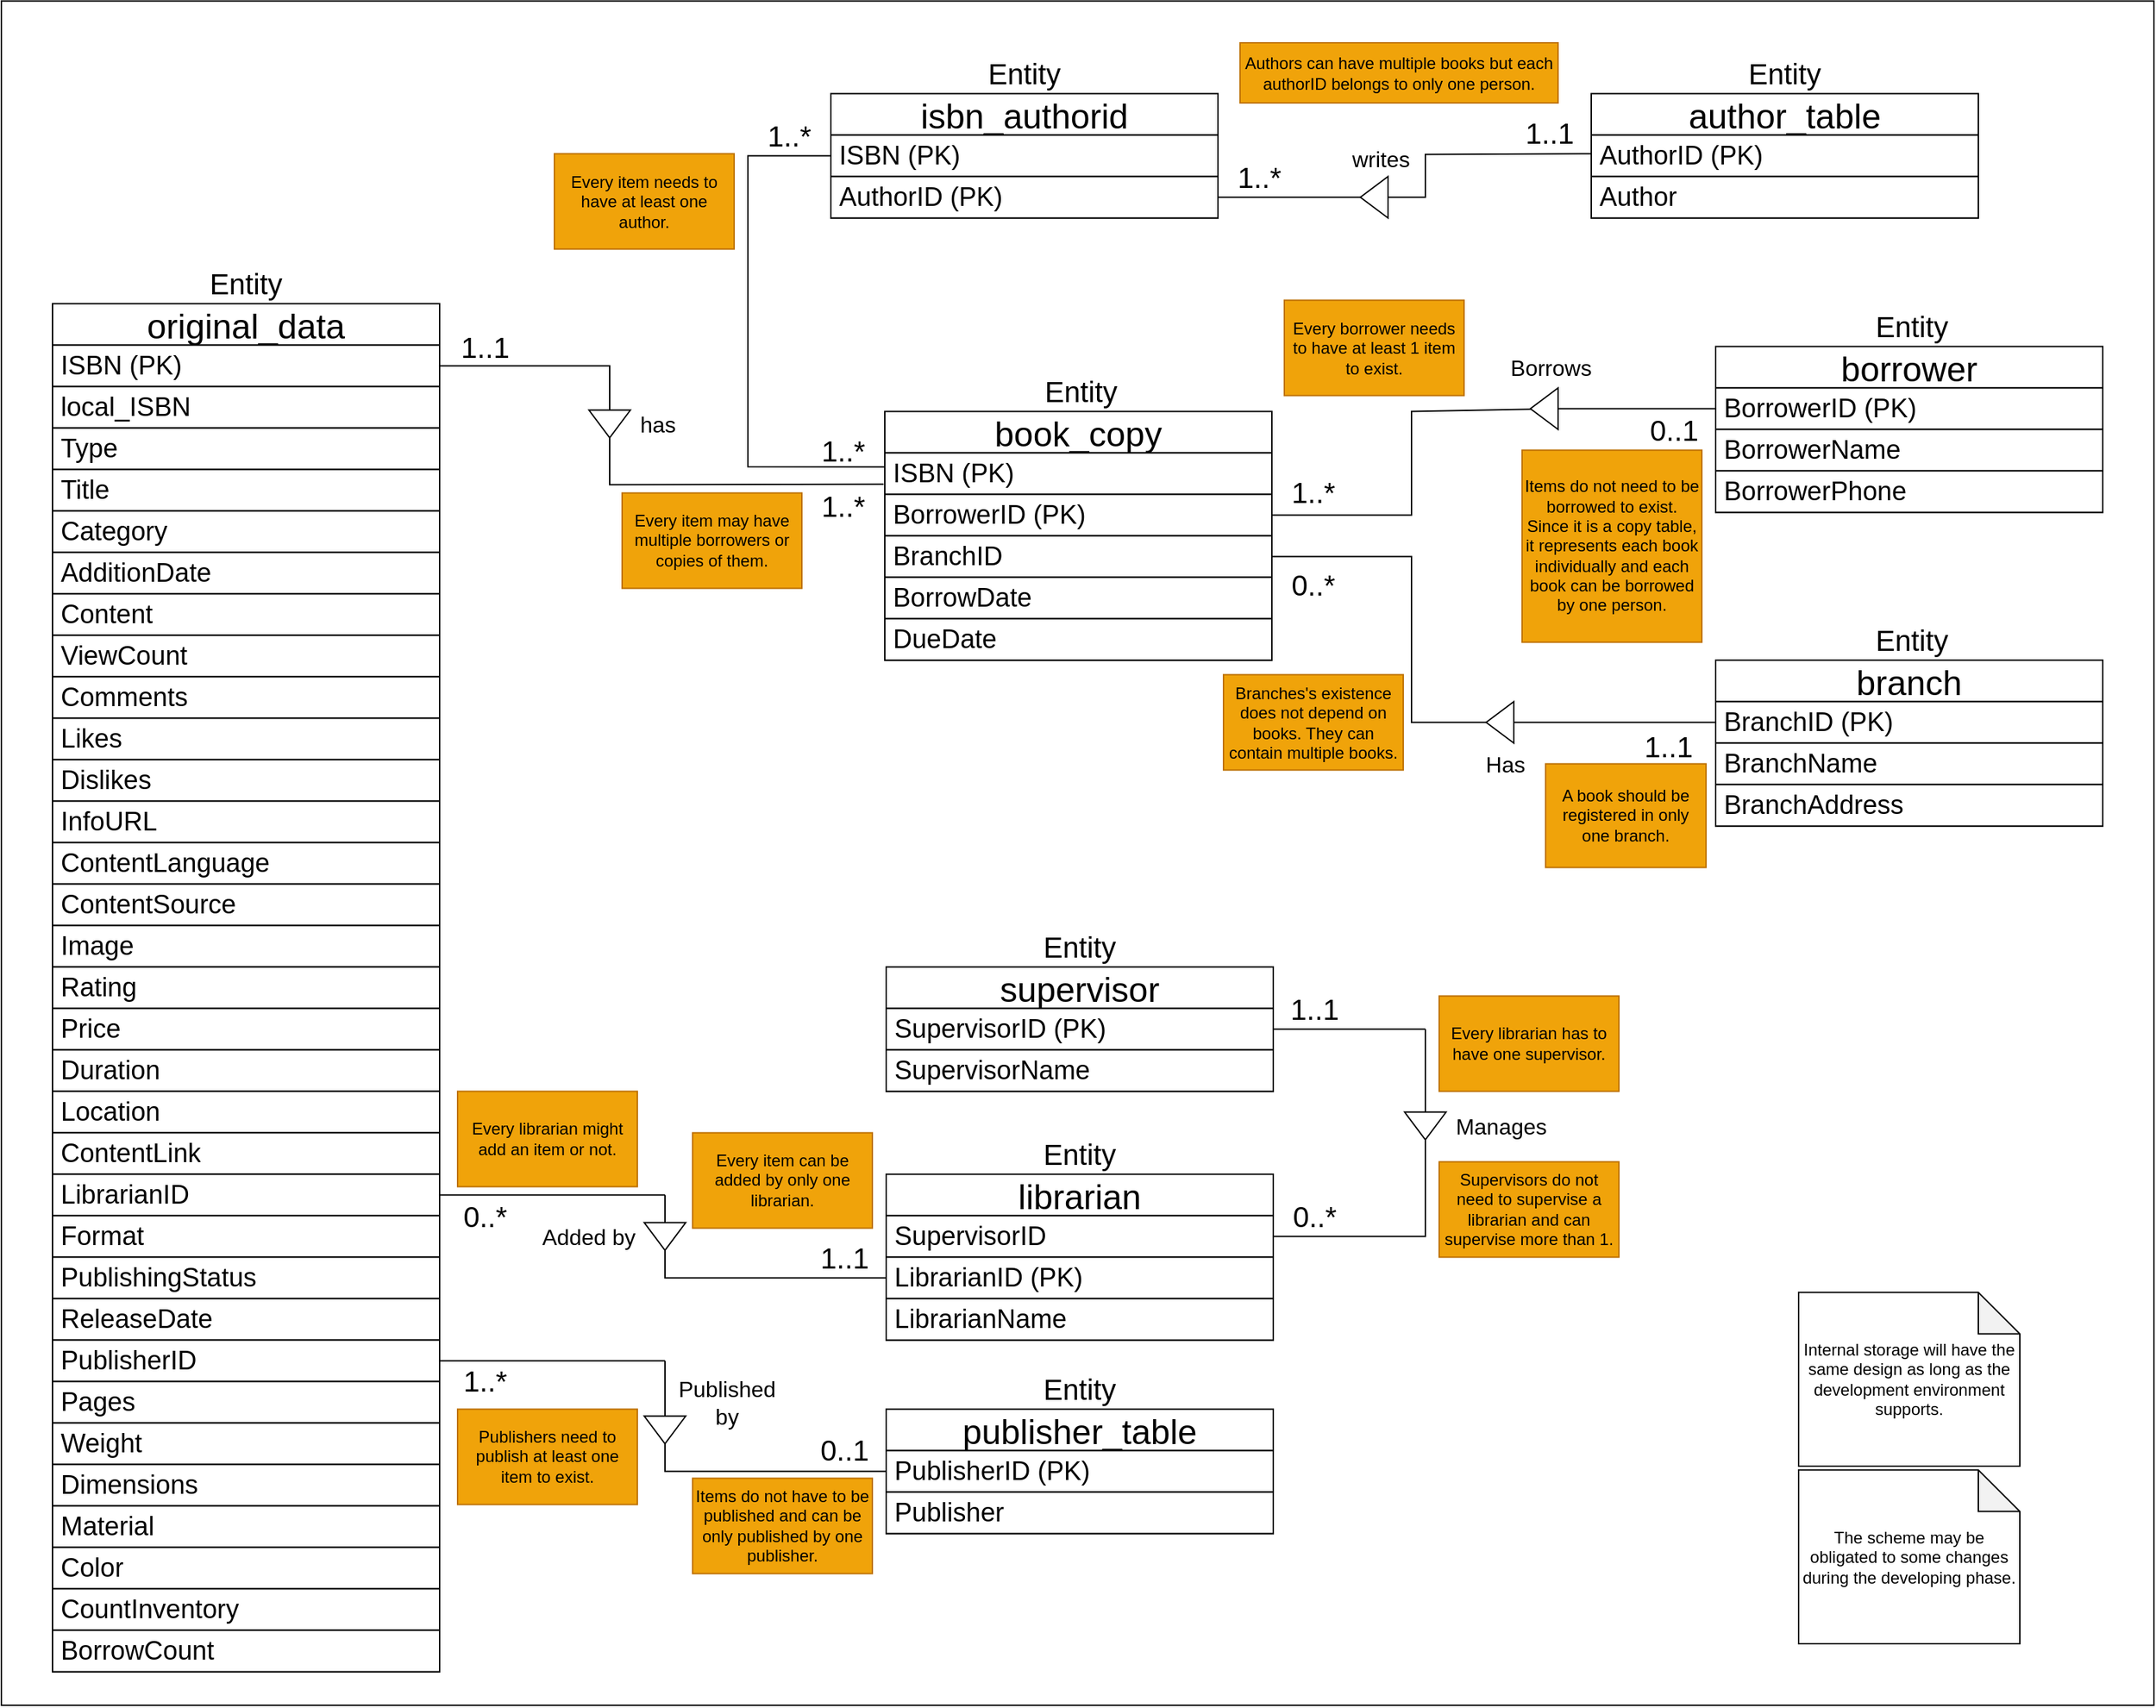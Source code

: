 <mxfile version="24.2.5" type="device">
  <diagram id="R2lEEEUBdFMjLlhIrx00" name="Page-1">
    <mxGraphModel dx="1235" dy="731" grid="1" gridSize="10" guides="1" tooltips="1" connect="1" arrows="1" fold="1" page="1" pageScale="1" pageWidth="1600" pageHeight="1300" math="0" shadow="0" extFonts="Permanent Marker^https://fonts.googleapis.com/css?family=Permanent+Marker">
      <root>
        <mxCell id="0" />
        <mxCell id="1" parent="0" />
        <mxCell id="KCV1KPut3a65KkdSwojO-1" value="" style="rounded=0;whiteSpace=wrap;html=1;fillColor=none;" parent="1" vertex="1">
          <mxGeometry x="23" y="39.75" width="1557" height="1233.25" as="geometry" />
        </mxCell>
        <mxCell id="6VArdtB1oWuOT29RWD3p-13" value="publisher_table" style="swimlane;fontStyle=0;childLayout=stackLayout;horizontal=1;startSize=30;horizontalStack=0;resizeParent=1;resizeParentMax=0;resizeLast=0;collapsible=1;marginBottom=0;whiteSpace=wrap;html=1;fontSize=25;strokeColor=default;fillColor=default;" parent="1" vertex="1">
          <mxGeometry x="663" y="1058.75" width="280" height="90" as="geometry">
            <mxRectangle x="960" y="590" width="80" height="40" as="alternateBounds" />
          </mxGeometry>
        </mxCell>
        <mxCell id="6VArdtB1oWuOT29RWD3p-14" value="PublisherID&amp;nbsp;(PK)" style="text;align=left;verticalAlign=middle;spacingLeft=4;spacingRight=4;overflow=hidden;points=[[0,0.5],[1,0.5]];portConstraint=eastwest;rotatable=0;whiteSpace=wrap;html=1;fontSize=19;strokeColor=default;fillColor=default;" parent="6VArdtB1oWuOT29RWD3p-13" vertex="1">
          <mxGeometry y="30" width="280" height="30" as="geometry" />
        </mxCell>
        <mxCell id="6VArdtB1oWuOT29RWD3p-15" value="Publisher" style="text;align=left;verticalAlign=middle;spacingLeft=4;spacingRight=4;overflow=hidden;points=[[0,0.5],[1,0.5]];portConstraint=eastwest;rotatable=0;whiteSpace=wrap;html=1;fontSize=19;strokeColor=default;fillColor=default;" parent="6VArdtB1oWuOT29RWD3p-13" vertex="1">
          <mxGeometry y="60" width="280" height="30" as="geometry" />
        </mxCell>
        <mxCell id="6VArdtB1oWuOT29RWD3p-17" value="librarian" style="swimlane;fontStyle=0;childLayout=stackLayout;horizontal=1;startSize=30;horizontalStack=0;resizeParent=1;resizeParentMax=0;resizeLast=0;collapsible=1;marginBottom=0;whiteSpace=wrap;html=1;fontSize=25;strokeColor=default;fillColor=default;" parent="1" vertex="1">
          <mxGeometry x="663" y="888.75" width="280" height="120" as="geometry">
            <mxRectangle x="960" y="590" width="80" height="40" as="alternateBounds" />
          </mxGeometry>
        </mxCell>
        <mxCell id="6VArdtB1oWuOT29RWD3p-18" value="SupervisorID" style="text;align=left;verticalAlign=middle;spacingLeft=4;spacingRight=4;overflow=hidden;points=[[0,0.5],[1,0.5]];portConstraint=eastwest;rotatable=0;whiteSpace=wrap;html=1;fontSize=19;strokeColor=default;fillColor=default;" parent="6VArdtB1oWuOT29RWD3p-17" vertex="1">
          <mxGeometry y="30" width="280" height="30" as="geometry" />
        </mxCell>
        <mxCell id="6VArdtB1oWuOT29RWD3p-19" value="LibrarianID&amp;nbsp;(PK)" style="text;align=left;verticalAlign=middle;spacingLeft=4;spacingRight=4;overflow=hidden;points=[[0,0.5],[1,0.5]];portConstraint=eastwest;rotatable=0;whiteSpace=wrap;html=1;fontSize=19;strokeColor=default;fillColor=default;" parent="6VArdtB1oWuOT29RWD3p-17" vertex="1">
          <mxGeometry y="60" width="280" height="30" as="geometry" />
        </mxCell>
        <mxCell id="6VArdtB1oWuOT29RWD3p-20" value="LibrarianName" style="text;align=left;verticalAlign=middle;spacingLeft=4;spacingRight=4;overflow=hidden;points=[[0,0.5],[1,0.5]];portConstraint=eastwest;rotatable=0;whiteSpace=wrap;html=1;fontSize=19;strokeColor=default;fillColor=default;" parent="6VArdtB1oWuOT29RWD3p-17" vertex="1">
          <mxGeometry y="90" width="280" height="30" as="geometry" />
        </mxCell>
        <mxCell id="6VArdtB1oWuOT29RWD3p-21" value="supervisor" style="swimlane;fontStyle=0;childLayout=stackLayout;horizontal=1;startSize=30;horizontalStack=0;resizeParent=1;resizeParentMax=0;resizeLast=0;collapsible=1;marginBottom=0;whiteSpace=wrap;html=1;fontSize=25;strokeColor=default;fillColor=default;" parent="1" vertex="1">
          <mxGeometry x="663" y="738.75" width="280" height="90" as="geometry">
            <mxRectangle x="960" y="590" width="80" height="40" as="alternateBounds" />
          </mxGeometry>
        </mxCell>
        <mxCell id="6VArdtB1oWuOT29RWD3p-22" value="SupervisorID&amp;nbsp;(PK)" style="text;align=left;verticalAlign=middle;spacingLeft=4;spacingRight=4;overflow=hidden;points=[[0,0.5],[1,0.5]];portConstraint=eastwest;rotatable=0;whiteSpace=wrap;html=1;fontSize=19;strokeColor=default;fillColor=default;" parent="6VArdtB1oWuOT29RWD3p-21" vertex="1">
          <mxGeometry y="30" width="280" height="30" as="geometry" />
        </mxCell>
        <mxCell id="6VArdtB1oWuOT29RWD3p-23" value="SupervisorName" style="text;align=left;verticalAlign=middle;spacingLeft=4;spacingRight=4;overflow=hidden;points=[[0,0.5],[1,0.5]];portConstraint=eastwest;rotatable=0;whiteSpace=wrap;html=1;fontSize=19;strokeColor=default;fillColor=default;" parent="6VArdtB1oWuOT29RWD3p-21" vertex="1">
          <mxGeometry y="60" width="280" height="30" as="geometry" />
        </mxCell>
        <mxCell id="6VArdtB1oWuOT29RWD3p-7" value="original_data" style="swimlane;fontStyle=0;childLayout=stackLayout;horizontal=1;startSize=30;horizontalStack=0;resizeParent=1;resizeParentMax=0;resizeLast=0;collapsible=1;marginBottom=0;whiteSpace=wrap;html=1;fontSize=25;strokeColor=default;" parent="1" vertex="1">
          <mxGeometry x="60" y="258.75" width="280" height="990" as="geometry">
            <mxRectangle x="960" y="590" width="80" height="40" as="alternateBounds" />
          </mxGeometry>
        </mxCell>
        <mxCell id="6VArdtB1oWuOT29RWD3p-8" value="ISBN&amp;nbsp;(PK)" style="text;align=left;verticalAlign=middle;spacingLeft=4;spacingRight=4;overflow=hidden;points=[[0,0.5],[1,0.5]];portConstraint=eastwest;rotatable=0;fontSize=19;html=1;whiteSpace=wrap;labelBorderColor=none;strokeColor=default;fillColor=default;" parent="6VArdtB1oWuOT29RWD3p-7" vertex="1">
          <mxGeometry y="30" width="280" height="30" as="geometry" />
        </mxCell>
        <mxCell id="6VArdtB1oWuOT29RWD3p-9" value="local_ISBN" style="text;align=left;verticalAlign=middle;spacingLeft=4;spacingRight=4;overflow=hidden;points=[[0,0.5],[1,0.5]];portConstraint=eastwest;rotatable=0;fontSize=19;html=1;whiteSpace=wrap;labelBorderColor=none;strokeColor=default;fillColor=default;" parent="6VArdtB1oWuOT29RWD3p-7" vertex="1">
          <mxGeometry y="60" width="280" height="30" as="geometry" />
        </mxCell>
        <mxCell id="6VArdtB1oWuOT29RWD3p-10" value="Type" style="text;align=left;verticalAlign=middle;spacingLeft=4;spacingRight=4;overflow=hidden;points=[[0,0.5],[1,0.5]];portConstraint=eastwest;rotatable=0;fontSize=19;html=1;whiteSpace=wrap;labelBorderColor=none;strokeColor=default;fillColor=default;" parent="6VArdtB1oWuOT29RWD3p-7" vertex="1">
          <mxGeometry y="90" width="280" height="30" as="geometry" />
        </mxCell>
        <mxCell id="6VArdtB1oWuOT29RWD3p-49" value="Title" style="text;align=left;verticalAlign=middle;spacingLeft=4;spacingRight=4;overflow=hidden;points=[[0,0.5],[1,0.5]];portConstraint=eastwest;rotatable=0;fontSize=19;html=1;whiteSpace=wrap;labelBorderColor=none;strokeColor=default;fillColor=default;" parent="6VArdtB1oWuOT29RWD3p-7" vertex="1">
          <mxGeometry y="120" width="280" height="30" as="geometry" />
        </mxCell>
        <mxCell id="6VArdtB1oWuOT29RWD3p-51" value="Category" style="text;align=left;verticalAlign=middle;spacingLeft=4;spacingRight=4;overflow=hidden;points=[[0,0.5],[1,0.5]];portConstraint=eastwest;rotatable=0;fontSize=19;html=1;whiteSpace=wrap;labelBorderColor=none;strokeColor=default;fillColor=default;" parent="6VArdtB1oWuOT29RWD3p-7" vertex="1">
          <mxGeometry y="150" width="280" height="30" as="geometry" />
        </mxCell>
        <mxCell id="6VArdtB1oWuOT29RWD3p-52" value="AdditionDate" style="text;align=left;verticalAlign=middle;spacingLeft=4;spacingRight=4;overflow=hidden;points=[[0,0.5],[1,0.5]];portConstraint=eastwest;rotatable=0;fontSize=19;html=1;whiteSpace=wrap;labelBorderColor=none;strokeColor=default;fillColor=default;" parent="6VArdtB1oWuOT29RWD3p-7" vertex="1">
          <mxGeometry y="180" width="280" height="30" as="geometry" />
        </mxCell>
        <mxCell id="6VArdtB1oWuOT29RWD3p-53" value="Content" style="text;align=left;verticalAlign=middle;spacingLeft=4;spacingRight=4;overflow=hidden;points=[[0,0.5],[1,0.5]];portConstraint=eastwest;rotatable=0;fontSize=19;html=1;whiteSpace=wrap;labelBorderColor=none;strokeColor=default;fillColor=default;" parent="6VArdtB1oWuOT29RWD3p-7" vertex="1">
          <mxGeometry y="210" width="280" height="30" as="geometry" />
        </mxCell>
        <mxCell id="6VArdtB1oWuOT29RWD3p-54" value="ViewCount" style="text;align=left;verticalAlign=middle;spacingLeft=4;spacingRight=4;overflow=hidden;points=[[0,0.5],[1,0.5]];portConstraint=eastwest;rotatable=0;fontSize=19;html=1;whiteSpace=wrap;labelBorderColor=none;strokeColor=default;fillColor=default;" parent="6VArdtB1oWuOT29RWD3p-7" vertex="1">
          <mxGeometry y="240" width="280" height="30" as="geometry" />
        </mxCell>
        <mxCell id="6VArdtB1oWuOT29RWD3p-55" value="Comments" style="text;align=left;verticalAlign=middle;spacingLeft=4;spacingRight=4;overflow=hidden;points=[[0,0.5],[1,0.5]];portConstraint=eastwest;rotatable=0;fontSize=19;html=1;whiteSpace=wrap;labelBorderColor=none;strokeColor=default;fillColor=default;" parent="6VArdtB1oWuOT29RWD3p-7" vertex="1">
          <mxGeometry y="270" width="280" height="30" as="geometry" />
        </mxCell>
        <mxCell id="6VArdtB1oWuOT29RWD3p-56" value="Likes" style="text;align=left;verticalAlign=middle;spacingLeft=4;spacingRight=4;overflow=hidden;points=[[0,0.5],[1,0.5]];portConstraint=eastwest;rotatable=0;fontSize=19;html=1;whiteSpace=wrap;labelBorderColor=none;strokeColor=default;fillColor=default;" parent="6VArdtB1oWuOT29RWD3p-7" vertex="1">
          <mxGeometry y="300" width="280" height="30" as="geometry" />
        </mxCell>
        <mxCell id="6VArdtB1oWuOT29RWD3p-57" value="Dislikes" style="text;align=left;verticalAlign=middle;spacingLeft=4;spacingRight=4;overflow=hidden;points=[[0,0.5],[1,0.5]];portConstraint=eastwest;rotatable=0;fontSize=19;html=1;whiteSpace=wrap;labelBorderColor=none;strokeColor=default;fillColor=default;" parent="6VArdtB1oWuOT29RWD3p-7" vertex="1">
          <mxGeometry y="330" width="280" height="30" as="geometry" />
        </mxCell>
        <mxCell id="6VArdtB1oWuOT29RWD3p-58" value="InfoURL" style="text;align=left;verticalAlign=middle;spacingLeft=4;spacingRight=4;overflow=hidden;points=[[0,0.5],[1,0.5]];portConstraint=eastwest;rotatable=0;fontSize=19;html=1;whiteSpace=wrap;labelBorderColor=none;strokeColor=default;fillColor=default;" parent="6VArdtB1oWuOT29RWD3p-7" vertex="1">
          <mxGeometry y="360" width="280" height="30" as="geometry" />
        </mxCell>
        <mxCell id="6VArdtB1oWuOT29RWD3p-59" value="ContentLanguage" style="text;align=left;verticalAlign=middle;spacingLeft=4;spacingRight=4;overflow=hidden;points=[[0,0.5],[1,0.5]];portConstraint=eastwest;rotatable=0;fontSize=19;html=1;whiteSpace=wrap;labelBorderColor=none;strokeColor=default;fillColor=default;" parent="6VArdtB1oWuOT29RWD3p-7" vertex="1">
          <mxGeometry y="390" width="280" height="30" as="geometry" />
        </mxCell>
        <mxCell id="6VArdtB1oWuOT29RWD3p-60" value="ContentSource" style="text;align=left;verticalAlign=middle;spacingLeft=4;spacingRight=4;overflow=hidden;points=[[0,0.5],[1,0.5]];portConstraint=eastwest;rotatable=0;fontSize=19;html=1;whiteSpace=wrap;labelBorderColor=none;strokeColor=default;fillColor=default;" parent="6VArdtB1oWuOT29RWD3p-7" vertex="1">
          <mxGeometry y="420" width="280" height="30" as="geometry" />
        </mxCell>
        <mxCell id="6VArdtB1oWuOT29RWD3p-61" value="Image" style="text;align=left;verticalAlign=middle;spacingLeft=4;spacingRight=4;overflow=hidden;points=[[0,0.5],[1,0.5]];portConstraint=eastwest;rotatable=0;fontSize=19;html=1;whiteSpace=wrap;labelBorderColor=none;strokeColor=default;fillColor=default;" parent="6VArdtB1oWuOT29RWD3p-7" vertex="1">
          <mxGeometry y="450" width="280" height="30" as="geometry" />
        </mxCell>
        <mxCell id="6VArdtB1oWuOT29RWD3p-62" value="Rating" style="text;align=left;verticalAlign=middle;spacingLeft=4;spacingRight=4;overflow=hidden;points=[[0,0.5],[1,0.5]];portConstraint=eastwest;rotatable=0;fontSize=19;html=1;whiteSpace=wrap;labelBorderColor=none;strokeColor=default;fillColor=default;" parent="6VArdtB1oWuOT29RWD3p-7" vertex="1">
          <mxGeometry y="480" width="280" height="30" as="geometry" />
        </mxCell>
        <mxCell id="6VArdtB1oWuOT29RWD3p-63" value="Price" style="text;align=left;verticalAlign=middle;spacingLeft=4;spacingRight=4;overflow=hidden;points=[[0,0.5],[1,0.5]];portConstraint=eastwest;rotatable=0;fontSize=19;html=1;whiteSpace=wrap;labelBorderColor=none;strokeColor=default;fillColor=default;" parent="6VArdtB1oWuOT29RWD3p-7" vertex="1">
          <mxGeometry y="510" width="280" height="30" as="geometry" />
        </mxCell>
        <mxCell id="6VArdtB1oWuOT29RWD3p-64" value="Duration" style="text;align=left;verticalAlign=middle;spacingLeft=4;spacingRight=4;overflow=hidden;points=[[0,0.5],[1,0.5]];portConstraint=eastwest;rotatable=0;fontSize=19;html=1;whiteSpace=wrap;labelBorderColor=none;strokeColor=default;fillColor=default;" parent="6VArdtB1oWuOT29RWD3p-7" vertex="1">
          <mxGeometry y="540" width="280" height="30" as="geometry" />
        </mxCell>
        <mxCell id="6VArdtB1oWuOT29RWD3p-65" value="Location" style="text;align=left;verticalAlign=middle;spacingLeft=4;spacingRight=4;overflow=hidden;points=[[0,0.5],[1,0.5]];portConstraint=eastwest;rotatable=0;fontSize=19;html=1;whiteSpace=wrap;labelBorderColor=none;strokeColor=default;fillColor=default;" parent="6VArdtB1oWuOT29RWD3p-7" vertex="1">
          <mxGeometry y="570" width="280" height="30" as="geometry" />
        </mxCell>
        <mxCell id="6VArdtB1oWuOT29RWD3p-66" value="ContentLink" style="text;align=left;verticalAlign=middle;spacingLeft=4;spacingRight=4;overflow=hidden;points=[[0,0.5],[1,0.5]];portConstraint=eastwest;rotatable=0;fontSize=19;html=1;whiteSpace=wrap;labelBorderColor=none;strokeColor=default;fillColor=default;" parent="6VArdtB1oWuOT29RWD3p-7" vertex="1">
          <mxGeometry y="600" width="280" height="30" as="geometry" />
        </mxCell>
        <mxCell id="6VArdtB1oWuOT29RWD3p-76" value="LibrarianID" style="text;align=left;verticalAlign=middle;spacingLeft=4;spacingRight=4;overflow=hidden;points=[[0,0.5],[1,0.5]];portConstraint=eastwest;rotatable=0;fontSize=19;html=1;whiteSpace=wrap;labelBorderColor=none;shadow=0;glass=0;rounded=0;strokeColor=default;fillColor=default;" parent="6VArdtB1oWuOT29RWD3p-7" vertex="1">
          <mxGeometry y="630" width="280" height="30" as="geometry" />
        </mxCell>
        <mxCell id="6VArdtB1oWuOT29RWD3p-75" value="Format" style="text;align=left;verticalAlign=middle;spacingLeft=4;spacingRight=4;overflow=hidden;points=[[0,0.5],[1,0.5]];portConstraint=eastwest;rotatable=0;fontSize=19;html=1;whiteSpace=wrap;labelBorderColor=none;strokeColor=default;fillColor=default;" parent="6VArdtB1oWuOT29RWD3p-7" vertex="1">
          <mxGeometry y="660" width="280" height="30" as="geometry" />
        </mxCell>
        <mxCell id="6VArdtB1oWuOT29RWD3p-74" value="PublishingStatus" style="text;align=left;verticalAlign=middle;spacingLeft=4;spacingRight=4;overflow=hidden;points=[[0,0.5],[1,0.5]];portConstraint=eastwest;rotatable=0;fontSize=19;html=1;whiteSpace=wrap;labelBorderColor=none;strokeColor=default;fillColor=default;" parent="6VArdtB1oWuOT29RWD3p-7" vertex="1">
          <mxGeometry y="690" width="280" height="30" as="geometry" />
        </mxCell>
        <mxCell id="6VArdtB1oWuOT29RWD3p-73" value="ReleaseDate" style="text;align=left;verticalAlign=middle;spacingLeft=4;spacingRight=4;overflow=hidden;points=[[0,0.5],[1,0.5]];portConstraint=eastwest;rotatable=0;fontSize=19;html=1;whiteSpace=wrap;labelBorderColor=none;strokeColor=default;fillColor=default;" parent="6VArdtB1oWuOT29RWD3p-7" vertex="1">
          <mxGeometry y="720" width="280" height="30" as="geometry" />
        </mxCell>
        <mxCell id="6VArdtB1oWuOT29RWD3p-72" value="PublisherID" style="text;align=left;verticalAlign=middle;spacingLeft=4;spacingRight=4;overflow=hidden;points=[[0,0.5],[1,0.5]];portConstraint=eastwest;rotatable=0;fontSize=19;html=1;whiteSpace=wrap;labelBorderColor=none;strokeColor=default;fillColor=default;" parent="6VArdtB1oWuOT29RWD3p-7" vertex="1">
          <mxGeometry y="750" width="280" height="30" as="geometry" />
        </mxCell>
        <mxCell id="6VArdtB1oWuOT29RWD3p-71" value="Pages" style="text;align=left;verticalAlign=middle;spacingLeft=4;spacingRight=4;overflow=hidden;points=[[0,0.5],[1,0.5]];portConstraint=eastwest;rotatable=0;fontSize=19;html=1;whiteSpace=wrap;labelBorderColor=none;strokeColor=default;fillColor=default;" parent="6VArdtB1oWuOT29RWD3p-7" vertex="1">
          <mxGeometry y="780" width="280" height="30" as="geometry" />
        </mxCell>
        <mxCell id="6VArdtB1oWuOT29RWD3p-70" value="Weight" style="text;align=left;verticalAlign=middle;spacingLeft=4;spacingRight=4;overflow=hidden;points=[[0,0.5],[1,0.5]];portConstraint=eastwest;rotatable=0;fontSize=19;html=1;whiteSpace=wrap;labelBorderColor=none;strokeColor=default;fillColor=default;" parent="6VArdtB1oWuOT29RWD3p-7" vertex="1">
          <mxGeometry y="810" width="280" height="30" as="geometry" />
        </mxCell>
        <mxCell id="6VArdtB1oWuOT29RWD3p-69" value="Dimensions" style="text;align=left;verticalAlign=middle;spacingLeft=4;spacingRight=4;overflow=hidden;points=[[0,0.5],[1,0.5]];portConstraint=eastwest;rotatable=0;fontSize=19;html=1;whiteSpace=wrap;labelBorderColor=none;strokeColor=default;fillColor=default;" parent="6VArdtB1oWuOT29RWD3p-7" vertex="1">
          <mxGeometry y="840" width="280" height="30" as="geometry" />
        </mxCell>
        <mxCell id="6VArdtB1oWuOT29RWD3p-68" value="Material" style="text;align=left;verticalAlign=middle;spacingLeft=4;spacingRight=4;overflow=hidden;points=[[0,0.5],[1,0.5]];portConstraint=eastwest;rotatable=0;fontSize=19;html=1;whiteSpace=wrap;labelBorderColor=none;strokeColor=default;fillColor=default;" parent="6VArdtB1oWuOT29RWD3p-7" vertex="1">
          <mxGeometry y="870" width="280" height="30" as="geometry" />
        </mxCell>
        <mxCell id="6VArdtB1oWuOT29RWD3p-67" value="Color" style="text;align=left;verticalAlign=middle;spacingLeft=4;spacingRight=4;overflow=hidden;points=[[0,0.5],[1,0.5]];portConstraint=eastwest;rotatable=0;fontSize=19;html=1;whiteSpace=wrap;labelBorderColor=none;strokeColor=default;fillColor=default;" parent="6VArdtB1oWuOT29RWD3p-7" vertex="1">
          <mxGeometry y="900" width="280" height="30" as="geometry" />
        </mxCell>
        <mxCell id="6VArdtB1oWuOT29RWD3p-78" value="CountInventory" style="text;align=left;verticalAlign=middle;spacingLeft=4;spacingRight=4;overflow=hidden;points=[[0,0.5],[1,0.5]];portConstraint=eastwest;rotatable=0;fontSize=19;html=1;whiteSpace=wrap;labelBorderColor=none;strokeColor=default;fillColor=default;" parent="6VArdtB1oWuOT29RWD3p-7" vertex="1">
          <mxGeometry y="930" width="280" height="30" as="geometry" />
        </mxCell>
        <mxCell id="6VArdtB1oWuOT29RWD3p-77" value="BorrowCount" style="text;align=left;verticalAlign=middle;spacingLeft=4;spacingRight=4;overflow=hidden;points=[[0,0.5],[1,0.5]];portConstraint=eastwest;rotatable=0;fontSize=19;html=1;whiteSpace=wrap;labelBorderColor=none;imageAspect=1;strokeWidth=1;strokeColor=default;fillColor=default;" parent="6VArdtB1oWuOT29RWD3p-7" vertex="1">
          <mxGeometry y="960" width="280" height="30" as="geometry" />
        </mxCell>
        <mxCell id="6VArdtB1oWuOT29RWD3p-86" value="" style="endArrow=none;html=1;rounded=0;exitX=1;exitY=0.5;exitDx=0;exitDy=0;entryX=0;entryY=0.5;entryDx=0;entryDy=0;" parent="1" source="6VArdtB1oWuOT29RWD3p-142" target="6VArdtB1oWuOT29RWD3p-14" edge="1">
          <mxGeometry width="50" height="50" relative="1" as="geometry">
            <mxPoint x="423" y="998.75" as="sourcePoint" />
            <mxPoint x="473" y="948.75" as="targetPoint" />
            <Array as="points">
              <mxPoint x="503" y="1023.75" />
              <mxPoint x="503" y="1103.75" />
            </Array>
          </mxGeometry>
        </mxCell>
        <mxCell id="6VArdtB1oWuOT29RWD3p-88" value="" style="endArrow=none;html=1;rounded=0;exitX=1;exitY=0.5;exitDx=0;exitDy=0;entryX=0;entryY=0.5;entryDx=0;entryDy=0;" parent="1" source="6VArdtB1oWuOT29RWD3p-140" target="6VArdtB1oWuOT29RWD3p-19" edge="1">
          <mxGeometry width="50" height="50" relative="1" as="geometry">
            <mxPoint x="453" y="918.75" as="sourcePoint" />
            <mxPoint x="503" y="868.75" as="targetPoint" />
            <Array as="points">
              <mxPoint x="503" y="903.75" />
              <mxPoint x="503" y="963.75" />
            </Array>
          </mxGeometry>
        </mxCell>
        <mxCell id="6VArdtB1oWuOT29RWD3p-89" value="" style="endArrow=none;html=1;rounded=0;entryX=1;entryY=0.5;entryDx=0;entryDy=0;strokeColor=default;" parent="1" target="6VArdtB1oWuOT29RWD3p-22" edge="1">
          <mxGeometry width="50" height="50" relative="1" as="geometry">
            <mxPoint x="1053" y="783.75" as="sourcePoint" />
            <mxPoint x="1053" y="778.75" as="targetPoint" />
            <Array as="points" />
          </mxGeometry>
        </mxCell>
        <mxCell id="6VArdtB1oWuOT29RWD3p-96" value="&lt;font style=&quot;font-size: 21px;&quot;&gt;0..*&lt;/font&gt;" style="text;html=1;align=center;verticalAlign=middle;whiteSpace=wrap;rounded=0;" parent="1" vertex="1">
          <mxGeometry x="343" y="903.75" width="60" height="30" as="geometry" />
        </mxCell>
        <mxCell id="6VArdtB1oWuOT29RWD3p-97" value="&lt;font style=&quot;font-size: 21px;&quot;&gt;1..1&lt;/font&gt;" style="text;html=1;align=center;verticalAlign=middle;whiteSpace=wrap;rounded=0;" parent="1" vertex="1">
          <mxGeometry x="603" y="933.75" width="60" height="30" as="geometry" />
        </mxCell>
        <mxCell id="6VArdtB1oWuOT29RWD3p-102" value="Every librarian might add an item or not." style="text;html=1;align=center;verticalAlign=middle;whiteSpace=wrap;rounded=0;fillColor=#f0a30a;fontColor=#000000;strokeColor=#BD7000;" parent="1" vertex="1">
          <mxGeometry x="353" y="828.75" width="130" height="69" as="geometry" />
        </mxCell>
        <mxCell id="6VArdtB1oWuOT29RWD3p-103" value="&lt;font style=&quot;font-size: 21px;&quot;&gt;1..*&lt;/font&gt;" style="text;html=1;align=center;verticalAlign=middle;whiteSpace=wrap;rounded=0;" parent="1" vertex="1">
          <mxGeometry x="343" y="1022.75" width="60" height="30" as="geometry" />
        </mxCell>
        <mxCell id="6VArdtB1oWuOT29RWD3p-104" value="&lt;font style=&quot;font-size: 21px;&quot;&gt;0..1&lt;/font&gt;" style="text;html=1;align=center;verticalAlign=middle;whiteSpace=wrap;rounded=0;" parent="1" vertex="1">
          <mxGeometry x="603" y="1072.75" width="60" height="30" as="geometry" />
        </mxCell>
        <mxCell id="6VArdtB1oWuOT29RWD3p-105" value="&lt;font style=&quot;font-size: 21px;&quot;&gt;1..1&lt;/font&gt;" style="text;html=1;align=center;verticalAlign=middle;whiteSpace=wrap;rounded=0;" parent="1" vertex="1">
          <mxGeometry x="943" y="753.75" width="60" height="30" as="geometry" />
        </mxCell>
        <mxCell id="6VArdtB1oWuOT29RWD3p-106" value="&lt;font style=&quot;font-size: 21px;&quot;&gt;0..*&lt;/font&gt;" style="text;html=1;align=center;verticalAlign=middle;whiteSpace=wrap;rounded=0;" parent="1" vertex="1">
          <mxGeometry x="943" y="903.75" width="60" height="30" as="geometry" />
        </mxCell>
        <mxCell id="6VArdtB1oWuOT29RWD3p-107" value="Every item can be added by only one librarian." style="text;html=1;align=center;verticalAlign=middle;whiteSpace=wrap;rounded=0;fillColor=#f0a30a;fontColor=#000000;strokeColor=#BD7000;" parent="1" vertex="1">
          <mxGeometry x="523" y="858.75" width="130" height="69" as="geometry" />
        </mxCell>
        <mxCell id="6VArdtB1oWuOT29RWD3p-108" value="Items do not have to be published and can be only published by one publisher." style="text;html=1;align=center;verticalAlign=middle;whiteSpace=wrap;rounded=0;fillColor=#f0a30a;fontColor=#000000;strokeColor=#BD7000;" parent="1" vertex="1">
          <mxGeometry x="523" y="1108.75" width="130" height="69" as="geometry" />
        </mxCell>
        <mxCell id="6VArdtB1oWuOT29RWD3p-109" value="Publishers need to publish at least one item to exist." style="text;html=1;align=center;verticalAlign=middle;whiteSpace=wrap;rounded=0;fillColor=#f0a30a;fontColor=#000000;strokeColor=#BD7000;" parent="1" vertex="1">
          <mxGeometry x="353" y="1058.75" width="130" height="69" as="geometry" />
        </mxCell>
        <mxCell id="6VArdtB1oWuOT29RWD3p-110" value="Supervisors do not need to supervise a librarian and can supervise more than 1." style="text;html=1;align=center;verticalAlign=middle;whiteSpace=wrap;rounded=0;fillColor=#f0a30a;fontColor=#000000;strokeColor=#BD7000;" parent="1" vertex="1">
          <mxGeometry x="1063" y="879.75" width="130" height="69" as="geometry" />
        </mxCell>
        <mxCell id="6VArdtB1oWuOT29RWD3p-111" value="Every librarian has to have one supervisor." style="text;html=1;align=center;verticalAlign=middle;whiteSpace=wrap;rounded=0;fillColor=#f0a30a;fontColor=#000000;strokeColor=#BD7000;" parent="1" vertex="1">
          <mxGeometry x="1063" y="759.75" width="130" height="69" as="geometry" />
        </mxCell>
        <mxCell id="6VArdtB1oWuOT29RWD3p-115" value="borrower" style="swimlane;fontStyle=0;childLayout=stackLayout;horizontal=1;startSize=30;horizontalStack=0;resizeParent=1;resizeParentMax=0;resizeLast=0;collapsible=1;marginBottom=0;whiteSpace=wrap;html=1;fontSize=25;strokeColor=default;fillColor=default;" parent="1" vertex="1">
          <mxGeometry x="1263" y="289.75" width="280" height="120" as="geometry">
            <mxRectangle x="960" y="590" width="80" height="40" as="alternateBounds" />
          </mxGeometry>
        </mxCell>
        <mxCell id="6VArdtB1oWuOT29RWD3p-116" value="BorrowerID&amp;nbsp;(PK)" style="text;strokeColor=default;fillColor=default;align=left;verticalAlign=middle;spacingLeft=4;spacingRight=4;overflow=hidden;points=[[0,0.5],[1,0.5]];portConstraint=eastwest;rotatable=0;whiteSpace=wrap;html=1;fontSize=19;" parent="6VArdtB1oWuOT29RWD3p-115" vertex="1">
          <mxGeometry y="30" width="280" height="30" as="geometry" />
        </mxCell>
        <mxCell id="6VArdtB1oWuOT29RWD3p-117" value="BorrowerName" style="text;strokeColor=default;fillColor=default;align=left;verticalAlign=middle;spacingLeft=4;spacingRight=4;overflow=hidden;points=[[0,0.5],[1,0.5]];portConstraint=eastwest;rotatable=0;whiteSpace=wrap;html=1;fontSize=19;" parent="6VArdtB1oWuOT29RWD3p-115" vertex="1">
          <mxGeometry y="60" width="280" height="30" as="geometry" />
        </mxCell>
        <mxCell id="6VArdtB1oWuOT29RWD3p-118" value="BorrowerPhone" style="text;strokeColor=default;fillColor=default;align=left;verticalAlign=middle;spacingLeft=4;spacingRight=4;overflow=hidden;points=[[0,0.5],[1,0.5]];portConstraint=eastwest;rotatable=0;whiteSpace=wrap;html=1;fontSize=19;" parent="6VArdtB1oWuOT29RWD3p-115" vertex="1">
          <mxGeometry y="90" width="280" height="30" as="geometry" />
        </mxCell>
        <mxCell id="6VArdtB1oWuOT29RWD3p-121" value="&lt;font style=&quot;font-size: 21px;&quot;&gt;1..*&lt;/font&gt;" style="text;html=1;align=center;verticalAlign=middle;whiteSpace=wrap;rounded=0;" parent="1" vertex="1">
          <mxGeometry x="602" y="389.75" width="60" height="30" as="geometry" />
        </mxCell>
        <mxCell id="6VArdtB1oWuOT29RWD3p-122" value="&lt;font style=&quot;font-size: 21px;&quot;&gt;1..1&lt;/font&gt;" style="text;html=1;align=center;verticalAlign=middle;whiteSpace=wrap;rounded=0;" parent="1" vertex="1">
          <mxGeometry x="343" y="274.75" width="60" height="30" as="geometry" />
        </mxCell>
        <mxCell id="6VArdtB1oWuOT29RWD3p-123" value="&lt;font style=&quot;font-size: 21px;&quot;&gt;1..*&lt;/font&gt;" style="text;html=1;align=center;verticalAlign=middle;whiteSpace=wrap;rounded=0;" parent="1" vertex="1">
          <mxGeometry x="942" y="379.75" width="60" height="30" as="geometry" />
        </mxCell>
        <mxCell id="6VArdtB1oWuOT29RWD3p-124" value="&lt;font style=&quot;font-size: 21px;&quot;&gt;0..1&lt;/font&gt;" style="text;html=1;align=center;verticalAlign=middle;whiteSpace=wrap;rounded=0;" parent="1" vertex="1">
          <mxGeometry x="1203" y="334.75" width="60" height="30" as="geometry" />
        </mxCell>
        <mxCell id="6VArdtB1oWuOT29RWD3p-125" value="Every borrower needs to have at least 1 item to exist." style="text;html=1;align=center;verticalAlign=middle;whiteSpace=wrap;rounded=0;fillColor=#f0a30a;fontColor=#000000;strokeColor=#BD7000;" parent="1" vertex="1">
          <mxGeometry x="951" y="256.25" width="130" height="69" as="geometry" />
        </mxCell>
        <mxCell id="6VArdtB1oWuOT29RWD3p-126" value="Items do not need to be borrowed to exist. Since it is a copy table, it represents each book individually and each book can be borrowed by one person." style="text;html=1;align=center;verticalAlign=middle;whiteSpace=wrap;rounded=0;fillColor=#f0a30a;fontColor=#000000;strokeColor=#BD7000;" parent="1" vertex="1">
          <mxGeometry x="1123" y="364.75" width="130" height="139" as="geometry" />
        </mxCell>
        <mxCell id="6VArdtB1oWuOT29RWD3p-127" value="Every item may have multiple borrowers or copies of them." style="text;html=1;align=center;verticalAlign=middle;whiteSpace=wrap;rounded=0;fillColor=#f0a30a;fontColor=#000000;strokeColor=#BD7000;" parent="1" vertex="1">
          <mxGeometry x="472" y="395.75" width="130" height="69" as="geometry" />
        </mxCell>
        <mxCell id="6VArdtB1oWuOT29RWD3p-129" value="" style="endArrow=none;html=1;rounded=0;entryX=1;entryY=0.5;entryDx=0;entryDy=0;exitX=0;exitY=0.5;exitDx=0;exitDy=0;" parent="1" source="su5ghCWvjd012x-jis3U-24" target="su5ghCWvjd012x-jis3U-3" edge="1">
          <mxGeometry width="50" height="50" relative="1" as="geometry">
            <mxPoint x="1133" y="332.75" as="sourcePoint" />
            <mxPoint x="941" y="333.75" as="targetPoint" />
            <Array as="points">
              <mxPoint x="1043" y="336.75" />
              <mxPoint x="1043" y="411.75" />
            </Array>
          </mxGeometry>
        </mxCell>
        <mxCell id="6VArdtB1oWuOT29RWD3p-131" value="&lt;font style=&quot;font-size: 21px;&quot;&gt;Entity&lt;/font&gt;" style="text;html=1;align=center;verticalAlign=middle;whiteSpace=wrap;rounded=0;" parent="1" vertex="1">
          <mxGeometry x="170" y="228.75" width="60" height="30" as="geometry" />
        </mxCell>
        <mxCell id="6VArdtB1oWuOT29RWD3p-133" value="&lt;font style=&quot;font-size: 21px;&quot;&gt;Entity&lt;/font&gt;" style="text;html=1;align=center;verticalAlign=middle;whiteSpace=wrap;rounded=0;" parent="1" vertex="1">
          <mxGeometry x="1375" y="259.75" width="60" height="30" as="geometry" />
        </mxCell>
        <mxCell id="6VArdtB1oWuOT29RWD3p-134" value="&lt;font style=&quot;font-size: 21px;&quot;&gt;Entity&lt;/font&gt;" style="text;html=1;align=center;verticalAlign=middle;whiteSpace=wrap;rounded=0;" parent="1" vertex="1">
          <mxGeometry x="773" y="708.75" width="60" height="30" as="geometry" />
        </mxCell>
        <mxCell id="6VArdtB1oWuOT29RWD3p-135" value="&lt;font style=&quot;font-size: 21px;&quot;&gt;Entity&lt;/font&gt;" style="text;html=1;align=center;verticalAlign=middle;whiteSpace=wrap;rounded=0;" parent="1" vertex="1">
          <mxGeometry x="773" y="858.75" width="60" height="30" as="geometry" />
        </mxCell>
        <mxCell id="6VArdtB1oWuOT29RWD3p-136" value="&lt;font style=&quot;font-size: 21px;&quot;&gt;Entity&lt;/font&gt;" style="text;html=1;align=center;verticalAlign=middle;whiteSpace=wrap;rounded=0;" parent="1" vertex="1">
          <mxGeometry x="773" y="1028.75" width="60" height="30" as="geometry" />
        </mxCell>
        <mxCell id="6VArdtB1oWuOT29RWD3p-141" value="&lt;font style=&quot;font-size: 16px;&quot;&gt;Added by&lt;/font&gt;" style="text;html=1;align=center;verticalAlign=middle;whiteSpace=wrap;rounded=0;" parent="1" vertex="1">
          <mxGeometry x="393" y="918.75" width="110" height="30" as="geometry" />
        </mxCell>
        <mxCell id="6VArdtB1oWuOT29RWD3p-146" value="" style="endArrow=none;html=1;rounded=0;exitX=1;exitY=0.5;exitDx=0;exitDy=0;" parent="1" source="6VArdtB1oWuOT29RWD3p-72" edge="1">
          <mxGeometry width="50" height="50" relative="1" as="geometry">
            <mxPoint x="343" y="1053.75" as="sourcePoint" />
            <mxPoint x="503" y="1023.75" as="targetPoint" />
            <Array as="points" />
          </mxGeometry>
        </mxCell>
        <mxCell id="6VArdtB1oWuOT29RWD3p-142" value="" style="triangle;whiteSpace=wrap;html=1;rotation=90;" parent="1" vertex="1">
          <mxGeometry x="493" y="1058.75" width="20" height="30" as="geometry" />
        </mxCell>
        <mxCell id="6VArdtB1oWuOT29RWD3p-147" value="&lt;font style=&quot;font-size: 16px;&quot;&gt;Published&lt;/font&gt;&lt;div&gt;&lt;font style=&quot;font-size: 16px;&quot;&gt;by&lt;/font&gt;&lt;/div&gt;" style="text;html=1;align=center;verticalAlign=middle;whiteSpace=wrap;rounded=0;" parent="1" vertex="1">
          <mxGeometry x="493" y="1038.75" width="110" height="30" as="geometry" />
        </mxCell>
        <mxCell id="6VArdtB1oWuOT29RWD3p-149" value="" style="endArrow=none;html=1;rounded=0;exitX=1;exitY=0.5;exitDx=0;exitDy=0;entryX=1;entryY=0.5;entryDx=0;entryDy=0;strokeColor=default;" parent="1" source="6VArdtB1oWuOT29RWD3p-18" target="6VArdtB1oWuOT29RWD3p-148" edge="1">
          <mxGeometry width="50" height="50" relative="1" as="geometry">
            <mxPoint x="943" y="933.75" as="sourcePoint" />
            <mxPoint x="943" y="783.75" as="targetPoint" />
            <Array as="points">
              <mxPoint x="1053" y="933.75" />
              <mxPoint x="1053" y="783.75" />
            </Array>
          </mxGeometry>
        </mxCell>
        <mxCell id="6VArdtB1oWuOT29RWD3p-148" value="" style="triangle;whiteSpace=wrap;html=1;rotation=90;" parent="1" vertex="1">
          <mxGeometry x="1043" y="838.75" width="20" height="30" as="geometry" />
        </mxCell>
        <mxCell id="6VArdtB1oWuOT29RWD3p-150" value="&lt;font style=&quot;font-size: 16px;&quot;&gt;Manages&lt;/font&gt;" style="text;html=1;align=center;verticalAlign=middle;whiteSpace=wrap;rounded=0;" parent="1" vertex="1">
          <mxGeometry x="1053" y="838.75" width="110" height="30" as="geometry" />
        </mxCell>
        <mxCell id="6VArdtB1oWuOT29RWD3p-154" value="&lt;font style=&quot;font-size: 16px;&quot;&gt;Borrows&lt;/font&gt;" style="text;html=1;align=center;verticalAlign=middle;whiteSpace=wrap;rounded=0;" parent="1" vertex="1">
          <mxGeometry x="1089" y="289.75" width="110" height="30" as="geometry" />
        </mxCell>
        <mxCell id="6VArdtB1oWuOT29RWD3p-158" value="" style="endArrow=none;html=1;rounded=0;exitX=1;exitY=0.5;exitDx=0;exitDy=0;entryX=-0.003;entryY=0.756;entryDx=0;entryDy=0;entryPerimeter=0;" parent="1" source="6VArdtB1oWuOT29RWD3p-8" target="su5ghCWvjd012x-jis3U-2" edge="1">
          <mxGeometry width="50" height="50" relative="1" as="geometry">
            <mxPoint x="343" y="303.75" as="sourcePoint" />
            <mxPoint x="503" y="303.75" as="targetPoint" />
            <Array as="points">
              <mxPoint x="463" y="303.75" />
              <mxPoint x="463" y="389.75" />
            </Array>
          </mxGeometry>
        </mxCell>
        <mxCell id="6VArdtB1oWuOT29RWD3p-156" value="" style="triangle;whiteSpace=wrap;html=1;rotation=90;" parent="1" vertex="1">
          <mxGeometry x="453" y="330.75" width="20" height="30" as="geometry" />
        </mxCell>
        <mxCell id="6VArdtB1oWuOT29RWD3p-159" value="&lt;font style=&quot;font-size: 16px;&quot;&gt;has&lt;/font&gt;" style="text;html=1;align=center;verticalAlign=middle;whiteSpace=wrap;rounded=0;" parent="1" vertex="1">
          <mxGeometry x="443" y="330.75" width="110" height="30" as="geometry" />
        </mxCell>
        <mxCell id="su5ghCWvjd012x-jis3U-1" value="book_copy" style="swimlane;fontStyle=0;childLayout=stackLayout;horizontal=1;startSize=30;horizontalStack=0;resizeParent=1;resizeParentMax=0;resizeLast=0;collapsible=1;marginBottom=0;whiteSpace=wrap;html=1;fontSize=25;strokeColor=default;fillColor=default;" parent="1" vertex="1">
          <mxGeometry x="662" y="336.75" width="280" height="180" as="geometry">
            <mxRectangle x="1409" y="800" width="80" height="40" as="alternateBounds" />
          </mxGeometry>
        </mxCell>
        <mxCell id="su5ghCWvjd012x-jis3U-2" value="ISBN (PK)" style="text;strokeColor=default;fillColor=default;align=left;verticalAlign=middle;spacingLeft=4;spacingRight=4;overflow=hidden;points=[[0,0.5],[1,0.5]];portConstraint=eastwest;rotatable=0;whiteSpace=wrap;html=1;fontSize=19;" parent="su5ghCWvjd012x-jis3U-1" vertex="1">
          <mxGeometry y="30" width="280" height="30" as="geometry" />
        </mxCell>
        <mxCell id="su5ghCWvjd012x-jis3U-3" value="BorrowerID&amp;nbsp;(PK)" style="text;strokeColor=default;fillColor=default;align=left;verticalAlign=middle;spacingLeft=4;spacingRight=4;overflow=hidden;points=[[0,0.5],[1,0.5]];portConstraint=eastwest;rotatable=0;whiteSpace=wrap;html=1;fontSize=19;" parent="su5ghCWvjd012x-jis3U-1" vertex="1">
          <mxGeometry y="60" width="280" height="30" as="geometry" />
        </mxCell>
        <mxCell id="su5ghCWvjd012x-jis3U-4" value="BranchID" style="text;strokeColor=default;fillColor=default;align=left;verticalAlign=middle;spacingLeft=4;spacingRight=4;overflow=hidden;points=[[0,0.5],[1,0.5]];portConstraint=eastwest;rotatable=0;whiteSpace=wrap;html=1;fontSize=19;" parent="su5ghCWvjd012x-jis3U-1" vertex="1">
          <mxGeometry y="90" width="280" height="30" as="geometry" />
        </mxCell>
        <mxCell id="su5ghCWvjd012x-jis3U-6" value="BorrowDate" style="text;strokeColor=default;fillColor=default;align=left;verticalAlign=middle;spacingLeft=4;spacingRight=4;overflow=hidden;points=[[0,0.5],[1,0.5]];portConstraint=eastwest;rotatable=0;whiteSpace=wrap;html=1;fontSize=19;" parent="su5ghCWvjd012x-jis3U-1" vertex="1">
          <mxGeometry y="120" width="280" height="30" as="geometry" />
        </mxCell>
        <mxCell id="su5ghCWvjd012x-jis3U-7" value="DueDate" style="text;strokeColor=default;fillColor=default;align=left;verticalAlign=middle;spacingLeft=4;spacingRight=4;overflow=hidden;points=[[0,0.5],[1,0.5]];portConstraint=eastwest;rotatable=0;whiteSpace=wrap;html=1;fontSize=19;" parent="su5ghCWvjd012x-jis3U-1" vertex="1">
          <mxGeometry y="150" width="280" height="30" as="geometry" />
        </mxCell>
        <mxCell id="su5ghCWvjd012x-jis3U-5" value="&lt;font style=&quot;font-size: 21px;&quot;&gt;Entity&lt;/font&gt;" style="text;html=1;align=center;verticalAlign=middle;whiteSpace=wrap;rounded=0;" parent="1" vertex="1">
          <mxGeometry x="774" y="306.75" width="60" height="30" as="geometry" />
        </mxCell>
        <mxCell id="su5ghCWvjd012x-jis3U-8" value="author_table" style="swimlane;fontStyle=0;childLayout=stackLayout;horizontal=1;startSize=30;horizontalStack=0;resizeParent=1;resizeParentMax=0;resizeLast=0;collapsible=1;marginBottom=0;whiteSpace=wrap;html=1;fontSize=25;strokeColor=default;fillColor=default;" parent="1" vertex="1">
          <mxGeometry x="1173" y="106.75" width="280" height="90" as="geometry">
            <mxRectangle x="960" y="590" width="80" height="40" as="alternateBounds" />
          </mxGeometry>
        </mxCell>
        <mxCell id="su5ghCWvjd012x-jis3U-9" value="AuthorID&amp;nbsp;(PK)" style="text;strokeColor=default;fillColor=default;align=left;verticalAlign=middle;spacingLeft=4;spacingRight=4;overflow=hidden;points=[[0,0.5],[1,0.5]];portConstraint=eastwest;rotatable=0;whiteSpace=wrap;html=1;fontSize=19;" parent="su5ghCWvjd012x-jis3U-8" vertex="1">
          <mxGeometry y="30" width="280" height="30" as="geometry" />
        </mxCell>
        <mxCell id="su5ghCWvjd012x-jis3U-10" value="Author" style="text;strokeColor=default;fillColor=default;align=left;verticalAlign=middle;spacingLeft=4;spacingRight=4;overflow=hidden;points=[[0,0.5],[1,0.5]];portConstraint=eastwest;rotatable=0;whiteSpace=wrap;html=1;fontSize=19;" parent="su5ghCWvjd012x-jis3U-8" vertex="1">
          <mxGeometry y="60" width="280" height="30" as="geometry" />
        </mxCell>
        <mxCell id="su5ghCWvjd012x-jis3U-11" value="&lt;font style=&quot;font-size: 21px;&quot;&gt;Entity&lt;/font&gt;" style="text;html=1;align=center;verticalAlign=middle;whiteSpace=wrap;rounded=0;" parent="1" vertex="1">
          <mxGeometry x="1283" y="76.75" width="60" height="30" as="geometry" />
        </mxCell>
        <mxCell id="su5ghCWvjd012x-jis3U-12" value="branch" style="swimlane;fontStyle=0;childLayout=stackLayout;horizontal=1;startSize=30;horizontalStack=0;resizeParent=1;resizeParentMax=0;resizeLast=0;collapsible=1;marginBottom=0;whiteSpace=wrap;html=1;fontSize=25;strokeColor=default;fillColor=default;" parent="1" vertex="1">
          <mxGeometry x="1263" y="516.75" width="280" height="120" as="geometry">
            <mxRectangle x="960" y="590" width="80" height="40" as="alternateBounds" />
          </mxGeometry>
        </mxCell>
        <mxCell id="su5ghCWvjd012x-jis3U-13" value="BranchID&amp;nbsp;(PK)" style="text;strokeColor=default;fillColor=default;align=left;verticalAlign=middle;spacingLeft=4;spacingRight=4;overflow=hidden;points=[[0,0.5],[1,0.5]];portConstraint=eastwest;rotatable=0;whiteSpace=wrap;html=1;fontSize=19;" parent="su5ghCWvjd012x-jis3U-12" vertex="1">
          <mxGeometry y="30" width="280" height="30" as="geometry" />
        </mxCell>
        <mxCell id="su5ghCWvjd012x-jis3U-14" value="BranchName" style="text;strokeColor=default;fillColor=default;align=left;verticalAlign=middle;spacingLeft=4;spacingRight=4;overflow=hidden;points=[[0,0.5],[1,0.5]];portConstraint=eastwest;rotatable=0;whiteSpace=wrap;html=1;fontSize=19;" parent="su5ghCWvjd012x-jis3U-12" vertex="1">
          <mxGeometry y="60" width="280" height="30" as="geometry" />
        </mxCell>
        <mxCell id="su5ghCWvjd012x-jis3U-15" value="BranchAddress" style="text;strokeColor=default;fillColor=default;align=left;verticalAlign=middle;spacingLeft=4;spacingRight=4;overflow=hidden;points=[[0,0.5],[1,0.5]];portConstraint=eastwest;rotatable=0;whiteSpace=wrap;html=1;fontSize=19;" parent="su5ghCWvjd012x-jis3U-12" vertex="1">
          <mxGeometry y="90" width="280" height="30" as="geometry" />
        </mxCell>
        <mxCell id="su5ghCWvjd012x-jis3U-16" value="&lt;font style=&quot;font-size: 21px;&quot;&gt;Entity&lt;/font&gt;" style="text;html=1;align=center;verticalAlign=middle;whiteSpace=wrap;rounded=0;" parent="1" vertex="1">
          <mxGeometry x="1375" y="486.75" width="60" height="30" as="geometry" />
        </mxCell>
        <mxCell id="su5ghCWvjd012x-jis3U-17" value="isbn_authorid" style="swimlane;fontStyle=0;childLayout=stackLayout;horizontal=1;startSize=30;horizontalStack=0;resizeParent=1;resizeParentMax=0;resizeLast=0;collapsible=1;marginBottom=0;whiteSpace=wrap;html=1;fontSize=25;strokeColor=default;fillColor=default;" parent="1" vertex="1">
          <mxGeometry x="623" y="106.75" width="280" height="90" as="geometry">
            <mxRectangle x="960" y="590" width="80" height="40" as="alternateBounds" />
          </mxGeometry>
        </mxCell>
        <mxCell id="su5ghCWvjd012x-jis3U-18" value="ISBN&amp;nbsp;(PK)" style="text;strokeColor=default;fillColor=default;align=left;verticalAlign=middle;spacingLeft=4;spacingRight=4;overflow=hidden;points=[[0,0.5],[1,0.5]];portConstraint=eastwest;rotatable=0;whiteSpace=wrap;html=1;fontSize=19;" parent="su5ghCWvjd012x-jis3U-17" vertex="1">
          <mxGeometry y="30" width="280" height="30" as="geometry" />
        </mxCell>
        <mxCell id="su5ghCWvjd012x-jis3U-19" value="AuthorID&amp;nbsp;(PK)" style="text;strokeColor=default;fillColor=default;align=left;verticalAlign=middle;spacingLeft=4;spacingRight=4;overflow=hidden;points=[[0,0.5],[1,0.5]];portConstraint=eastwest;rotatable=0;whiteSpace=wrap;html=1;fontSize=19;" parent="su5ghCWvjd012x-jis3U-17" vertex="1">
          <mxGeometry y="60" width="280" height="30" as="geometry" />
        </mxCell>
        <mxCell id="su5ghCWvjd012x-jis3U-20" value="&lt;font style=&quot;font-size: 21px;&quot;&gt;Entity&lt;/font&gt;" style="text;html=1;align=center;verticalAlign=middle;whiteSpace=wrap;rounded=0;" parent="1" vertex="1">
          <mxGeometry x="733" y="76.75" width="60" height="30" as="geometry" />
        </mxCell>
        <mxCell id="su5ghCWvjd012x-jis3U-21" value="" style="endArrow=none;html=1;rounded=0;exitX=1;exitY=0.5;exitDx=0;exitDy=0;" parent="1" source="6VArdtB1oWuOT29RWD3p-76" edge="1">
          <mxGeometry width="50" height="50" relative="1" as="geometry">
            <mxPoint x="343" y="903.75" as="sourcePoint" />
            <mxPoint x="503" y="903.75" as="targetPoint" />
            <Array as="points" />
          </mxGeometry>
        </mxCell>
        <mxCell id="6VArdtB1oWuOT29RWD3p-140" value="" style="triangle;whiteSpace=wrap;html=1;rotation=90;" parent="1" vertex="1">
          <mxGeometry x="493" y="918.75" width="20" height="30" as="geometry" />
        </mxCell>
        <mxCell id="su5ghCWvjd012x-jis3U-25" value="" style="endArrow=none;html=1;rounded=0;entryX=1;entryY=0.5;entryDx=0;entryDy=0;exitX=0;exitY=0.5;exitDx=0;exitDy=0;" parent="1" source="6VArdtB1oWuOT29RWD3p-116" target="su5ghCWvjd012x-jis3U-24" edge="1">
          <mxGeometry width="50" height="50" relative="1" as="geometry">
            <mxPoint x="1263" y="334.75" as="sourcePoint" />
            <mxPoint x="941" y="333.75" as="targetPoint" />
            <Array as="points" />
          </mxGeometry>
        </mxCell>
        <mxCell id="su5ghCWvjd012x-jis3U-24" value="" style="triangle;whiteSpace=wrap;html=1;rotation=-180;" parent="1" vertex="1">
          <mxGeometry x="1129" y="319.75" width="20" height="30" as="geometry" />
        </mxCell>
        <mxCell id="su5ghCWvjd012x-jis3U-29" value="" style="endArrow=none;html=1;rounded=0;exitX=1;exitY=0.5;exitDx=0;exitDy=0;entryX=0;entryY=0.5;entryDx=0;entryDy=0;" parent="1" source="su5ghCWvjd012x-jis3U-4" target="su5ghCWvjd012x-jis3U-13" edge="1">
          <mxGeometry width="50" height="50" relative="1" as="geometry">
            <mxPoint x="1073" y="526.75" as="sourcePoint" />
            <mxPoint x="1123" y="476.75" as="targetPoint" />
            <Array as="points">
              <mxPoint x="1043" y="441.75" />
              <mxPoint x="1043" y="561.75" />
            </Array>
          </mxGeometry>
        </mxCell>
        <mxCell id="su5ghCWvjd012x-jis3U-32" value="&lt;font style=&quot;font-size: 21px;&quot;&gt;0..*&lt;/font&gt;" style="text;html=1;align=center;verticalAlign=middle;whiteSpace=wrap;rounded=0;" parent="1" vertex="1">
          <mxGeometry x="942" y="446.75" width="60" height="30" as="geometry" />
        </mxCell>
        <mxCell id="su5ghCWvjd012x-jis3U-33" value="&lt;font style=&quot;font-size: 21px;&quot;&gt;1..1&lt;/font&gt;" style="text;html=1;align=center;verticalAlign=middle;whiteSpace=wrap;rounded=0;" parent="1" vertex="1">
          <mxGeometry x="1199" y="563.75" width="60" height="30" as="geometry" />
        </mxCell>
        <mxCell id="su5ghCWvjd012x-jis3U-34" value="&lt;span style=&quot;font-size: 16px;&quot;&gt;Has&lt;/span&gt;" style="text;html=1;align=center;verticalAlign=middle;whiteSpace=wrap;rounded=0;" parent="1" vertex="1">
          <mxGeometry x="1056" y="576.75" width="110" height="30" as="geometry" />
        </mxCell>
        <mxCell id="su5ghCWvjd012x-jis3U-35" value="" style="triangle;whiteSpace=wrap;html=1;rotation=-180;" parent="1" vertex="1">
          <mxGeometry x="1097" y="546.75" width="20" height="30" as="geometry" />
        </mxCell>
        <mxCell id="su5ghCWvjd012x-jis3U-36" value="Branches&#39;s existence does not depend on books. They can contain multiple books." style="text;html=1;align=center;verticalAlign=middle;whiteSpace=wrap;rounded=0;fillColor=#f0a30a;fontColor=#000000;strokeColor=#BD7000;" parent="1" vertex="1">
          <mxGeometry x="907" y="527.25" width="130" height="69" as="geometry" />
        </mxCell>
        <mxCell id="su5ghCWvjd012x-jis3U-37" value="A book should be registered in only one branch." style="text;html=1;align=center;verticalAlign=middle;whiteSpace=wrap;rounded=0;fillColor=#f0a30a;fontColor=#000000;strokeColor=#BD7000;" parent="1" vertex="1">
          <mxGeometry x="1140" y="591.75" width="116" height="75" as="geometry" />
        </mxCell>
        <mxCell id="su5ghCWvjd012x-jis3U-38" value="&lt;font style=&quot;font-size: 21px;&quot;&gt;1..*&lt;/font&gt;" style="text;html=1;align=center;verticalAlign=middle;whiteSpace=wrap;rounded=0;" parent="1" vertex="1">
          <mxGeometry x="903" y="152.25" width="60" height="30" as="geometry" />
        </mxCell>
        <mxCell id="su5ghCWvjd012x-jis3U-39" value="&lt;font style=&quot;font-size: 21px;&quot;&gt;1..1&lt;/font&gt;" style="text;html=1;align=center;verticalAlign=middle;whiteSpace=wrap;rounded=0;" parent="1" vertex="1">
          <mxGeometry x="1113" y="120.25" width="60" height="30" as="geometry" />
        </mxCell>
        <mxCell id="su5ghCWvjd012x-jis3U-40" value="&lt;font style=&quot;font-size: 21px;&quot;&gt;1..*&lt;/font&gt;" style="text;html=1;align=center;verticalAlign=middle;whiteSpace=wrap;rounded=0;" parent="1" vertex="1">
          <mxGeometry x="602" y="349.75" width="60" height="30" as="geometry" />
        </mxCell>
        <mxCell id="su5ghCWvjd012x-jis3U-41" value="&lt;font style=&quot;font-size: 21px;&quot;&gt;1..*&lt;/font&gt;" style="text;html=1;align=center;verticalAlign=middle;whiteSpace=wrap;rounded=0;" parent="1" vertex="1">
          <mxGeometry x="563" y="122.25" width="60" height="30" as="geometry" />
        </mxCell>
        <mxCell id="su5ghCWvjd012x-jis3U-42" value="Every item needs to have at least one author." style="text;html=1;align=center;verticalAlign=middle;whiteSpace=wrap;rounded=0;fillColor=#f0a30a;fontColor=#000000;strokeColor=#BD7000;" parent="1" vertex="1">
          <mxGeometry x="423" y="150.25" width="130" height="69" as="geometry" />
        </mxCell>
        <mxCell id="su5ghCWvjd012x-jis3U-44" value="&lt;font style=&quot;font-size: 16px;&quot;&gt;writes&lt;/font&gt;" style="text;html=1;align=center;verticalAlign=middle;whiteSpace=wrap;rounded=0;" parent="1" vertex="1">
          <mxGeometry x="966" y="138.75" width="110" height="30" as="geometry" />
        </mxCell>
        <mxCell id="su5ghCWvjd012x-jis3U-46" value="" style="endArrow=none;html=1;rounded=0;entryX=1;entryY=1;entryDx=0;entryDy=0;exitX=1;exitY=0.5;exitDx=0;exitDy=0;" parent="1" source="su5ghCWvjd012x-jis3U-19" target="su5ghCWvjd012x-jis3U-39" edge="1">
          <mxGeometry width="50" height="50" relative="1" as="geometry">
            <mxPoint x="1023" y="256.75" as="sourcePoint" />
            <mxPoint x="1073" y="206.75" as="targetPoint" />
            <Array as="points">
              <mxPoint x="1053" y="181.75" />
              <mxPoint x="1053" y="150.75" />
            </Array>
          </mxGeometry>
        </mxCell>
        <mxCell id="su5ghCWvjd012x-jis3U-43" value="" style="triangle;whiteSpace=wrap;html=1;rotation=-180;" parent="1" vertex="1">
          <mxGeometry x="1006" y="166.75" width="20" height="30" as="geometry" />
        </mxCell>
        <mxCell id="su5ghCWvjd012x-jis3U-50" value="" style="endArrow=none;html=1;rounded=0;entryX=0;entryY=0.5;entryDx=0;entryDy=0;exitX=0;exitY=0.339;exitDx=0;exitDy=0;exitPerimeter=0;" parent="1" target="su5ghCWvjd012x-jis3U-18" edge="1">
          <mxGeometry width="50" height="50" relative="1" as="geometry">
            <mxPoint x="662" y="376.92" as="sourcePoint" />
            <mxPoint x="603" y="176.75" as="targetPoint" />
            <Array as="points">
              <mxPoint x="563" y="376.75" />
              <mxPoint x="563" y="151.75" />
            </Array>
          </mxGeometry>
        </mxCell>
        <mxCell id="su5ghCWvjd012x-jis3U-53" value="Authors can have multiple books but each authorID belongs to only one person." style="text;html=1;align=center;verticalAlign=middle;whiteSpace=wrap;rounded=0;fillColor=#f0a30a;fontColor=#000000;strokeColor=#BD7000;" parent="1" vertex="1">
          <mxGeometry x="919" y="70" width="230" height="43.5" as="geometry" />
        </mxCell>
        <mxCell id="nPi8ARCnB-srjldV8ho5-2" value="Internal storage will have the same design as long as the development environment supports." style="shape=note;whiteSpace=wrap;html=1;backgroundOutline=1;darkOpacity=0.05;" vertex="1" parent="1">
          <mxGeometry x="1323" y="974.25" width="160" height="125.75" as="geometry" />
        </mxCell>
        <mxCell id="nPi8ARCnB-srjldV8ho5-3" value="The scheme may be obligated to some changes during the developing phase." style="shape=note;whiteSpace=wrap;html=1;backgroundOutline=1;darkOpacity=0.05;" vertex="1" parent="1">
          <mxGeometry x="1323" y="1102.75" width="160" height="125.75" as="geometry" />
        </mxCell>
      </root>
    </mxGraphModel>
  </diagram>
</mxfile>
